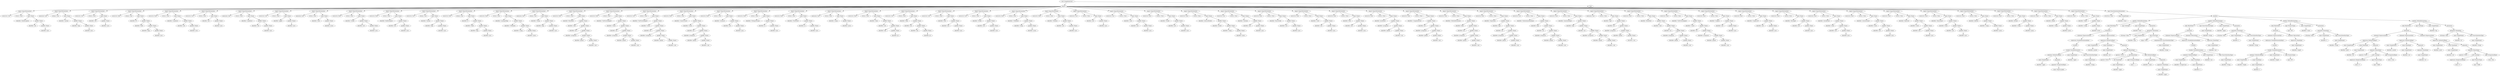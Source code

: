 digraph {
n0 [label="root (CompilationUnit)"];
n1 [label="imports"];
n0 -> n1;
n2 [label="import (ImportDeclaration)"];
n1 -> n2;
n3 [label="isAsterisk='true'"];
n2 -> n3;
n4 [label="isStatic='false'"];
n2 -> n4;
n5 [label="name (Name)"];
n2 -> n5;
n6 [label="identifier='BindException'"];
n5 -> n6;
n7 [label="qualifier (Name)"];
n5 -> n7;
n8 [label="identifier='net'"];
n7 -> n8;
n9 [label="qualifier (Name)"];
n7 -> n9;
n10 [label="identifier='java'"];
n9 -> n10;
n11 [label="import (ImportDeclaration)"];
n1 -> n11;
n12 [label="isAsterisk='true'"];
n11 -> n12;
n13 [label="isStatic='true'"];
n11 -> n13;
n14 [label="name (Name)"];
n11 -> n14;
n15 [label="identifier='System'"];
n14 -> n15;
n16 [label="qualifier (Name)"];
n14 -> n16;
n17 [label="identifier='lang'"];
n16 -> n17;
n18 [label="qualifier (Name)"];
n16 -> n18;
n19 [label="identifier='java'"];
n18 -> n19;
n20 [label="import (ImportDeclaration)"];
n1 -> n20;
n21 [label="isAsterisk='true'"];
n20 -> n21;
n22 [label="isStatic='false'"];
n20 -> n22;
n23 [label="name (Name)"];
n20 -> n23;
n24 [label="identifier='util'"];
n23 -> n24;
n25 [label="qualifier (Name)"];
n23 -> n25;
n26 [label="identifier='java'"];
n25 -> n26;
n27 [label="import (ImportDeclaration)"];
n1 -> n27;
n28 [label="isAsterisk='false'"];
n27 -> n28;
n29 [label="isStatic='true'"];
n27 -> n29;
n30 [label="name (Name)"];
n27 -> n30;
n31 [label="identifier='PI'"];
n30 -> n31;
n32 [label="qualifier (Name)"];
n30 -> n32;
n33 [label="identifier='Math'"];
n32 -> n33;
n34 [label="qualifier (Name)"];
n32 -> n34;
n35 [label="identifier='lang'"];
n34 -> n35;
n36 [label="qualifier (Name)"];
n34 -> n36;
n37 [label="identifier='java'"];
n36 -> n37;
n38 [label="import (ImportDeclaration)"];
n1 -> n38;
n39 [label="isAsterisk='false'"];
n38 -> n39;
n40 [label="isStatic='false'"];
n38 -> n40;
n41 [label="name (Name)"];
n38 -> n41;
n42 [label="identifier='LinkedList'"];
n41 -> n42;
n43 [label="qualifier (Name)"];
n41 -> n43;
n44 [label="identifier='util'"];
n43 -> n44;
n45 [label="qualifier (Name)"];
n43 -> n45;
n46 [label="identifier='java'"];
n45 -> n46;
n47 [label="import (ImportDeclaration)"];
n1 -> n47;
n48 [label="isAsterisk='true'"];
n47 -> n48;
n49 [label="isStatic='false'"];
n47 -> n49;
n50 [label="name (Name)"];
n47 -> n50;
n51 [label="identifier='net'"];
n50 -> n51;
n52 [label="qualifier (Name)"];
n50 -> n52;
n53 [label="identifier='java'"];
n52 -> n53;
n54 [label="import (ImportDeclaration)"];
n1 -> n54;
n55 [label="isAsterisk='true'"];
n54 -> n55;
n56 [label="isStatic='false'"];
n54 -> n56;
n57 [label="name (Name)"];
n54 -> n57;
n58 [label="identifier='LinkedList'"];
n57 -> n58;
n59 [label="qualifier (Name)"];
n57 -> n59;
n60 [label="identifier='util'"];
n59 -> n60;
n61 [label="qualifier (Name)"];
n59 -> n61;
n62 [label="identifier='java'"];
n61 -> n62;
n63 [label="import (ImportDeclaration)"];
n1 -> n63;
n64 [label="isAsterisk='true'"];
n63 -> n64;
n65 [label="isStatic='false'"];
n63 -> n65;
n66 [label="name (Name)"];
n63 -> n66;
n67 [label="identifier='applet'"];
n66 -> n67;
n68 [label="qualifier (Name)"];
n66 -> n68;
n69 [label="identifier='java'"];
n68 -> n69;
n70 [label="import (ImportDeclaration)"];
n1 -> n70;
n71 [label="isAsterisk='true'"];
n70 -> n71;
n72 [label="isStatic='false'"];
n70 -> n72;
n73 [label="name (Name)"];
n70 -> n73;
n74 [label="identifier='tools'"];
n73 -> n74;
n75 [label="qualifier (Name)"];
n73 -> n75;
n76 [label="identifier='javax'"];
n75 -> n76;
n77 [label="import (ImportDeclaration)"];
n1 -> n77;
n78 [label="isAsterisk='false'"];
n77 -> n78;
n79 [label="isStatic='false'"];
n77 -> n79;
n80 [label="name (Name)"];
n77 -> n80;
n81 [label="identifier='Socket'"];
n80 -> n81;
n82 [label="qualifier (Name)"];
n80 -> n82;
n83 [label="identifier='net'"];
n82 -> n83;
n84 [label="qualifier (Name)"];
n82 -> n84;
n85 [label="identifier='java'"];
n84 -> n85;
n86 [label="import (ImportDeclaration)"];
n1 -> n86;
n87 [label="isAsterisk='false'"];
n86 -> n87;
n88 [label="isStatic='false'"];
n86 -> n88;
n89 [label="name (Name)"];
n86 -> n89;
n90 [label="identifier='BindException'"];
n89 -> n90;
n91 [label="qualifier (Name)"];
n89 -> n91;
n92 [label="identifier='net'"];
n91 -> n92;
n93 [label="qualifier (Name)"];
n91 -> n93;
n94 [label="identifier='java'"];
n93 -> n94;
n95 [label="import (ImportDeclaration)"];
n1 -> n95;
n96 [label="isAsterisk='true'"];
n95 -> n96;
n97 [label="isStatic='true'"];
n95 -> n97;
n98 [label="name (Name)"];
n95 -> n98;
n99 [label="identifier='System'"];
n98 -> n99;
n100 [label="qualifier (Name)"];
n98 -> n100;
n101 [label="identifier='lang'"];
n100 -> n101;
n102 [label="qualifier (Name)"];
n100 -> n102;
n103 [label="identifier='java'"];
n102 -> n103;
n104 [label="import (ImportDeclaration)"];
n1 -> n104;
n105 [label="isAsterisk='false'"];
n104 -> n105;
n106 [label="isStatic='true'"];
n104 -> n106;
n107 [label="name (Name)"];
n104 -> n107;
n108 [label="identifier='E'"];
n107 -> n108;
n109 [label="qualifier (Name)"];
n107 -> n109;
n110 [label="identifier='Math'"];
n109 -> n110;
n111 [label="qualifier (Name)"];
n109 -> n111;
n112 [label="identifier='lang'"];
n111 -> n112;
n113 [label="qualifier (Name)"];
n111 -> n113;
n114 [label="identifier='java'"];
n113 -> n114;
n115 [label="import (ImportDeclaration)"];
n1 -> n115;
n116 [label="isAsterisk='false'"];
n115 -> n116;
n117 [label="isStatic='false'"];
n115 -> n117;
n118 [label="name (Name)"];
n115 -> n118;
n119 [label="identifier='LazyInputMap'"];
n118 -> n119;
n120 [label="qualifier (Name)"];
n118 -> n120;
n121 [label="identifier='UIDefaults'"];
n120 -> n121;
n122 [label="qualifier (Name)"];
n120 -> n122;
n123 [label="identifier='swing'"];
n122 -> n123;
n124 [label="qualifier (Name)"];
n122 -> n124;
n125 [label="identifier='javax'"];
n124 -> n125;
n126 [label="import (ImportDeclaration)"];
n1 -> n126;
n127 [label="isAsterisk='true'"];
n126 -> n127;
n128 [label="isStatic='true'"];
n126 -> n128;
n129 [label="name (Name)"];
n126 -> n129;
n130 [label="identifier='String'"];
n129 -> n130;
n131 [label="qualifier (Name)"];
n129 -> n131;
n132 [label="identifier='lang'"];
n131 -> n132;
n133 [label="qualifier (Name)"];
n131 -> n133;
n134 [label="identifier='java'"];
n133 -> n134;
n135 [label="import (ImportDeclaration)"];
n1 -> n135;
n136 [label="isAsterisk='false'"];
n135 -> n136;
n137 [label="isStatic='false'"];
n135 -> n137;
n138 [label="name (Name)"];
n135 -> n138;
n139 [label="identifier='BlockStmt'"];
n138 -> n139;
n140 [label="qualifier (Name)"];
n138 -> n140;
n141 [label="identifier='stmt'"];
n140 -> n141;
n142 [label="qualifier (Name)"];
n140 -> n142;
n143 [label="identifier='ast'"];
n142 -> n143;
n144 [label="qualifier (Name)"];
n142 -> n144;
n145 [label="identifier='javaparser'"];
n144 -> n145;
n146 [label="qualifier (Name)"];
n144 -> n146;
n147 [label="identifier='github'"];
n146 -> n147;
n148 [label="qualifier (Name)"];
n146 -> n148;
n149 [label="identifier='com'"];
n148 -> n149;
n150 [label="import (ImportDeclaration)"];
n1 -> n150;
n151 [label="isAsterisk='false'"];
n150 -> n151;
n152 [label="isStatic='false'"];
n150 -> n152;
n153 [label="name (Name)"];
n150 -> n153;
n154 [label="identifier='VoidVisitorAdapter'"];
n153 -> n154;
n155 [label="qualifier (Name)"];
n153 -> n155;
n156 [label="identifier='visitor'"];
n155 -> n156;
n157 [label="qualifier (Name)"];
n155 -> n157;
n158 [label="identifier='ast'"];
n157 -> n158;
n159 [label="qualifier (Name)"];
n157 -> n159;
n160 [label="identifier='javaparser'"];
n159 -> n160;
n161 [label="qualifier (Name)"];
n159 -> n161;
n162 [label="identifier='github'"];
n161 -> n162;
n163 [label="qualifier (Name)"];
n161 -> n163;
n164 [label="identifier='com'"];
n163 -> n164;
n165 [label="import (ImportDeclaration)"];
n1 -> n165;
n166 [label="isAsterisk='true'"];
n165 -> n166;
n167 [label="isStatic='false'"];
n165 -> n167;
n168 [label="name (Name)"];
n165 -> n168;
n169 [label="identifier='VoidVisitorAdapter'"];
n168 -> n169;
n170 [label="qualifier (Name)"];
n168 -> n170;
n171 [label="identifier='visitor'"];
n170 -> n171;
n172 [label="qualifier (Name)"];
n170 -> n172;
n173 [label="identifier='ast'"];
n172 -> n173;
n174 [label="qualifier (Name)"];
n172 -> n174;
n175 [label="identifier='javaparser'"];
n174 -> n175;
n176 [label="qualifier (Name)"];
n174 -> n176;
n177 [label="identifier='github'"];
n176 -> n177;
n178 [label="qualifier (Name)"];
n176 -> n178;
n179 [label="identifier='com'"];
n178 -> n179;
n180 [label="import (ImportDeclaration)"];
n1 -> n180;
n181 [label="isAsterisk='false'"];
n180 -> n181;
n182 [label="isStatic='false'"];
n180 -> n182;
n183 [label="name (Name)"];
n180 -> n183;
n184 [label="identifier='GenericVisitor'"];
n183 -> n184;
n185 [label="qualifier (Name)"];
n183 -> n185;
n186 [label="identifier='visitor'"];
n185 -> n186;
n187 [label="qualifier (Name)"];
n185 -> n187;
n188 [label="identifier='ast'"];
n187 -> n188;
n189 [label="qualifier (Name)"];
n187 -> n189;
n190 [label="identifier='javaparser'"];
n189 -> n190;
n191 [label="qualifier (Name)"];
n189 -> n191;
n192 [label="identifier='github'"];
n191 -> n192;
n193 [label="qualifier (Name)"];
n191 -> n193;
n194 [label="identifier='com'"];
n193 -> n194;
n195 [label="import (ImportDeclaration)"];
n1 -> n195;
n196 [label="isAsterisk='false'"];
n195 -> n196;
n197 [label="isStatic='false'"];
n195 -> n197;
n198 [label="name (Name)"];
n195 -> n198;
n199 [label="identifier='ArrayList'"];
n198 -> n199;
n200 [label="qualifier (Name)"];
n198 -> n200;
n201 [label="identifier='util'"];
n200 -> n201;
n202 [label="qualifier (Name)"];
n200 -> n202;
n203 [label="identifier='java'"];
n202 -> n203;
n204 [label="import (ImportDeclaration)"];
n1 -> n204;
n205 [label="isAsterisk='false'"];
n204 -> n205;
n206 [label="isStatic='false'"];
n204 -> n206;
n207 [label="name (Name)"];
n204 -> n207;
n208 [label="identifier='FileInputStream'"];
n207 -> n208;
n209 [label="qualifier (Name)"];
n207 -> n209;
n210 [label="identifier='io'"];
n209 -> n210;
n211 [label="qualifier (Name)"];
n209 -> n211;
n212 [label="identifier='java'"];
n211 -> n212;
n213 [label="import (ImportDeclaration)"];
n1 -> n213;
n214 [label="isAsterisk='false'"];
n213 -> n214;
n215 [label="isStatic='false'"];
n213 -> n215;
n216 [label="name (Name)"];
n213 -> n216;
n217 [label="identifier='PrintWriter'"];
n216 -> n217;
n218 [label="qualifier (Name)"];
n216 -> n218;
n219 [label="identifier='io'"];
n218 -> n219;
n220 [label="qualifier (Name)"];
n218 -> n220;
n221 [label="identifier='java'"];
n220 -> n221;
n222 [label="import (ImportDeclaration)"];
n1 -> n222;
n223 [label="isAsterisk='true'"];
n222 -> n223;
n224 [label="isStatic='false'"];
n222 -> n224;
n225 [label="name (Name)"];
n222 -> n225;
n226 [label="identifier='swing'"];
n225 -> n226;
n227 [label="qualifier (Name)"];
n225 -> n227;
n228 [label="identifier='javax'"];
n227 -> n228;
n229 [label="import (ImportDeclaration)"];
n1 -> n229;
n230 [label="isAsterisk='false'"];
n229 -> n230;
n231 [label="isStatic='false'"];
n229 -> n231;
n232 [label="name (Name)"];
n229 -> n232;
n233 [label="identifier='Main'"];
n232 -> n233;
n234 [label="qualifier (Name)"];
n232 -> n234;
n235 [label="identifier='wat'"];
n234 -> n235;
n236 [label="qualifier (Name)"];
n234 -> n236;
n237 [label="identifier='edu'"];
n236 -> n237;
n238 [label="qualifier (Name)"];
n236 -> n238;
n239 [label="identifier='pl'"];
n238 -> n239;
n240 [label="import (ImportDeclaration)"];
n1 -> n240;
n241 [label="isAsterisk='true'"];
n240 -> n241;
n242 [label="isStatic='false'"];
n240 -> n242;
n243 [label="name (Name)"];
n240 -> n243;
n244 [label="identifier='Main'"];
n243 -> n244;
n245 [label="qualifier (Name)"];
n243 -> n245;
n246 [label="identifier='wat'"];
n245 -> n246;
n247 [label="qualifier (Name)"];
n245 -> n247;
n248 [label="identifier='edu'"];
n247 -> n248;
n249 [label="qualifier (Name)"];
n247 -> n249;
n250 [label="identifier='pl'"];
n249 -> n250;
n251 [label="import (ImportDeclaration)"];
n1 -> n251;
n252 [label="isAsterisk='true'"];
n251 -> n252;
n253 [label="isStatic='false'"];
n251 -> n253;
n254 [label="name (Name)"];
n251 -> n254;
n255 [label="identifier='Font'"];
n254 -> n255;
n256 [label="qualifier (Name)"];
n254 -> n256;
n257 [label="identifier='awt'"];
n256 -> n257;
n258 [label="qualifier (Name)"];
n256 -> n258;
n259 [label="identifier='java'"];
n258 -> n259;
n260 [label="import (ImportDeclaration)"];
n1 -> n260;
n261 [label="isAsterisk='true'"];
n260 -> n261;
n262 [label="isStatic='false'"];
n260 -> n262;
n263 [label="name (Name)"];
n260 -> n263;
n264 [label="identifier='Stroke'"];
n263 -> n264;
n265 [label="qualifier (Name)"];
n263 -> n265;
n266 [label="identifier='awt'"];
n265 -> n266;
n267 [label="qualifier (Name)"];
n265 -> n267;
n268 [label="identifier='java'"];
n267 -> n268;
n269 [label="import (ImportDeclaration)"];
n1 -> n269;
n270 [label="isAsterisk='false'"];
n269 -> n270;
n271 [label="isStatic='false'"];
n269 -> n271;
n272 [label="name (Name)"];
n269 -> n272;
n273 [label="identifier='UIDefaults'"];
n272 -> n273;
n274 [label="qualifier (Name)"];
n272 -> n274;
n275 [label="identifier='swing'"];
n274 -> n275;
n276 [label="qualifier (Name)"];
n274 -> n276;
n277 [label="identifier='javax'"];
n276 -> n277;
n278 [label="import (ImportDeclaration)"];
n1 -> n278;
n279 [label="isAsterisk='false'"];
n278 -> n279;
n280 [label="isStatic='false'"];
n278 -> n280;
n281 [label="name (Name)"];
n278 -> n281;
n282 [label="identifier='TextArea'"];
n281 -> n282;
n283 [label="qualifier (Name)"];
n281 -> n283;
n284 [label="identifier='awt'"];
n283 -> n284;
n285 [label="qualifier (Name)"];
n283 -> n285;
n286 [label="identifier='java'"];
n285 -> n286;
n287 [label="import (ImportDeclaration)"];
n1 -> n287;
n288 [label="isAsterisk='true'"];
n287 -> n288;
n289 [label="isStatic='false'"];
n287 -> n289;
n290 [label="name (Name)"];
n287 -> n290;
n291 [label="identifier='awt'"];
n290 -> n291;
n292 [label="qualifier (Name)"];
n290 -> n292;
n293 [label="identifier='java'"];
n292 -> n293;
n294 [label="import (ImportDeclaration)"];
n1 -> n294;
n295 [label="isAsterisk='true'"];
n294 -> n295;
n296 [label="isStatic='false'"];
n294 -> n296;
n297 [label="name (Name)"];
n294 -> n297;
n298 [label="identifier='color'"];
n297 -> n298;
n299 [label="qualifier (Name)"];
n297 -> n299;
n300 [label="identifier='awt'"];
n299 -> n300;
n301 [label="qualifier (Name)"];
n299 -> n301;
n302 [label="identifier='java'"];
n301 -> n302;
n303 [label="import (ImportDeclaration)"];
n1 -> n303;
n304 [label="isAsterisk='false'"];
n303 -> n304;
n305 [label="isStatic='false'"];
n303 -> n305;
n306 [label="name (Name)"];
n303 -> n306;
n307 [label="identifier='Stroke'"];
n306 -> n307;
n308 [label="qualifier (Name)"];
n306 -> n308;
n309 [label="identifier='awt'"];
n308 -> n309;
n310 [label="qualifier (Name)"];
n308 -> n310;
n311 [label="identifier='java'"];
n310 -> n311;
n312 [label="import (ImportDeclaration)"];
n1 -> n312;
n313 [label="isAsterisk='false'"];
n312 -> n313;
n314 [label="isStatic='false'"];
n312 -> n314;
n315 [label="name (Name)"];
n312 -> n315;
n316 [label="identifier='AbstractBorder'"];
n315 -> n316;
n317 [label="qualifier (Name)"];
n315 -> n317;
n318 [label="identifier='border'"];
n317 -> n318;
n319 [label="qualifier (Name)"];
n317 -> n319;
n320 [label="identifier='swing'"];
n319 -> n320;
n321 [label="qualifier (Name)"];
n319 -> n321;
n322 [label="identifier='javax'"];
n321 -> n322;
n323 [label="import (ImportDeclaration)"];
n1 -> n323;
n324 [label="isAsterisk='true'"];
n323 -> n324;
n325 [label="isStatic='false'"];
n323 -> n325;
n326 [label="name (Name)"];
n323 -> n326;
n327 [label="identifier='TextArea'"];
n326 -> n327;
n328 [label="qualifier (Name)"];
n326 -> n328;
n329 [label="identifier='awt'"];
n328 -> n329;
n330 [label="qualifier (Name)"];
n328 -> n330;
n331 [label="identifier='java'"];
n330 -> n331;
n332 [label="import (ImportDeclaration)"];
n1 -> n332;
n333 [label="isAsterisk='false'"];
n332 -> n333;
n334 [label="isStatic='false'"];
n332 -> n334;
n335 [label="name (Name)"];
n332 -> n335;
n336 [label="identifier='BasicStroke'"];
n335 -> n336;
n337 [label="qualifier (Name)"];
n335 -> n337;
n338 [label="identifier='awt'"];
n337 -> n338;
n339 [label="qualifier (Name)"];
n337 -> n339;
n340 [label="identifier='java'"];
n339 -> n340;
n341 [label="import (ImportDeclaration)"];
n1 -> n341;
n342 [label="isAsterisk='false'"];
n341 -> n342;
n343 [label="isStatic='false'"];
n341 -> n343;
n344 [label="name (Name)"];
n341 -> n344;
n345 [label="identifier='Color'"];
n344 -> n345;
n346 [label="qualifier (Name)"];
n344 -> n346;
n347 [label="identifier='awt'"];
n346 -> n347;
n348 [label="qualifier (Name)"];
n346 -> n348;
n349 [label="identifier='java'"];
n348 -> n349;
n350 [label="import (ImportDeclaration)"];
n1 -> n350;
n351 [label="isAsterisk='false'"];
n350 -> n351;
n352 [label="isStatic='false'"];
n350 -> n352;
n353 [label="name (Name)"];
n350 -> n353;
n354 [label="identifier='Font'"];
n353 -> n354;
n355 [label="qualifier (Name)"];
n353 -> n355;
n356 [label="identifier='awt'"];
n355 -> n356;
n357 [label="qualifier (Name)"];
n355 -> n357;
n358 [label="identifier='java'"];
n357 -> n358;
n359 [label="import (ImportDeclaration)"];
n1 -> n359;
n360 [label="isAsterisk='false'"];
n359 -> n360;
n361 [label="isStatic='false'"];
n359 -> n361;
n362 [label="name (Name)"];
n359 -> n362;
n363 [label="identifier='JavaParser'"];
n362 -> n363;
n364 [label="qualifier (Name)"];
n362 -> n364;
n365 [label="identifier='javaparser'"];
n364 -> n365;
n366 [label="qualifier (Name)"];
n364 -> n366;
n367 [label="identifier='github'"];
n366 -> n367;
n368 [label="qualifier (Name)"];
n366 -> n368;
n369 [label="identifier='com'"];
n368 -> n369;
n370 [label="import (ImportDeclaration)"];
n1 -> n370;
n371 [label="isAsterisk='false'"];
n370 -> n371;
n372 [label="isStatic='false'"];
n370 -> n372;
n373 [label="name (Name)"];
n370 -> n373;
n374 [label="identifier='CompilationUnit'"];
n373 -> n374;
n375 [label="qualifier (Name)"];
n373 -> n375;
n376 [label="identifier='ast'"];
n375 -> n376;
n377 [label="qualifier (Name)"];
n375 -> n377;
n378 [label="identifier='javaparser'"];
n377 -> n378;
n379 [label="qualifier (Name)"];
n377 -> n379;
n380 [label="identifier='github'"];
n379 -> n380;
n381 [label="qualifier (Name)"];
n379 -> n381;
n382 [label="identifier='com'"];
n381 -> n382;
n383 [label="import (ImportDeclaration)"];
n1 -> n383;
n384 [label="isAsterisk='false'"];
n383 -> n384;
n385 [label="isStatic='false'"];
n383 -> n385;
n386 [label="name (Name)"];
n383 -> n386;
n387 [label="identifier='MethodDeclaration'"];
n386 -> n387;
n388 [label="qualifier (Name)"];
n386 -> n388;
n389 [label="identifier='body'"];
n388 -> n389;
n390 [label="qualifier (Name)"];
n388 -> n390;
n391 [label="identifier='ast'"];
n390 -> n391;
n392 [label="qualifier (Name)"];
n390 -> n392;
n393 [label="identifier='javaparser'"];
n392 -> n393;
n394 [label="qualifier (Name)"];
n392 -> n394;
n395 [label="identifier='github'"];
n394 -> n395;
n396 [label="qualifier (Name)"];
n394 -> n396;
n397 [label="identifier='com'"];
n396 -> n397;
n398 [label="import (ImportDeclaration)"];
n1 -> n398;
n399 [label="isAsterisk='false'"];
n398 -> n399;
n400 [label="isStatic='false'"];
n398 -> n400;
n401 [label="name (Name)"];
n398 -> n401;
n402 [label="identifier='Expression'"];
n401 -> n402;
n403 [label="qualifier (Name)"];
n401 -> n403;
n404 [label="identifier='expr'"];
n403 -> n404;
n405 [label="qualifier (Name)"];
n403 -> n405;
n406 [label="identifier='ast'"];
n405 -> n406;
n407 [label="qualifier (Name)"];
n405 -> n407;
n408 [label="identifier='javaparser'"];
n407 -> n408;
n409 [label="qualifier (Name)"];
n407 -> n409;
n410 [label="identifier='github'"];
n409 -> n410;
n411 [label="qualifier (Name)"];
n409 -> n411;
n412 [label="identifier='com'"];
n411 -> n412;
n413 [label="import (ImportDeclaration)"];
n1 -> n413;
n414 [label="isAsterisk='true'"];
n413 -> n414;
n415 [label="isStatic='false'"];
n413 -> n415;
n416 [label="name (Name)"];
n413 -> n416;
n417 [label="identifier='MarkerAnnotationExpr'"];
n416 -> n417;
n418 [label="qualifier (Name)"];
n416 -> n418;
n419 [label="identifier='expr'"];
n418 -> n419;
n420 [label="qualifier (Name)"];
n418 -> n420;
n421 [label="identifier='ast'"];
n420 -> n421;
n422 [label="qualifier (Name)"];
n420 -> n422;
n423 [label="identifier='javaparser'"];
n422 -> n423;
n424 [label="qualifier (Name)"];
n422 -> n424;
n425 [label="identifier='github'"];
n424 -> n425;
n426 [label="qualifier (Name)"];
n424 -> n426;
n427 [label="identifier='com'"];
n426 -> n427;
n428 [label="import (ImportDeclaration)"];
n1 -> n428;
n429 [label="isAsterisk='false'"];
n428 -> n429;
n430 [label="isStatic='false'"];
n428 -> n430;
n431 [label="name (Name)"];
n428 -> n431;
n432 [label="identifier='AnnotationExpr'"];
n431 -> n432;
n433 [label="qualifier (Name)"];
n431 -> n433;
n434 [label="identifier='expr'"];
n433 -> n434;
n435 [label="qualifier (Name)"];
n433 -> n435;
n436 [label="identifier='ast'"];
n435 -> n436;
n437 [label="qualifier (Name)"];
n435 -> n437;
n438 [label="identifier='javaparser'"];
n437 -> n438;
n439 [label="qualifier (Name)"];
n437 -> n439;
n440 [label="identifier='github'"];
n439 -> n440;
n441 [label="qualifier (Name)"];
n439 -> n441;
n442 [label="identifier='com'"];
n441 -> n442;
n443 [label="import (ImportDeclaration)"];
n1 -> n443;
n444 [label="isAsterisk='true'"];
n443 -> n444;
n445 [label="isStatic='false'"];
n443 -> n445;
n446 [label="name (Name)"];
n443 -> n446;
n447 [label="identifier='expr'"];
n446 -> n447;
n448 [label="qualifier (Name)"];
n446 -> n448;
n449 [label="identifier='ast'"];
n448 -> n449;
n450 [label="qualifier (Name)"];
n448 -> n450;
n451 [label="identifier='javaparser'"];
n450 -> n451;
n452 [label="qualifier (Name)"];
n450 -> n452;
n453 [label="identifier='github'"];
n452 -> n453;
n454 [label="qualifier (Name)"];
n452 -> n454;
n455 [label="identifier='com'"];
n454 -> n455;
n456 [label="import (ImportDeclaration)"];
n1 -> n456;
n457 [label="isAsterisk='false'"];
n456 -> n457;
n458 [label="isStatic='false'"];
n456 -> n458;
n459 [label="name (Name)"];
n456 -> n459;
n460 [label="identifier='BlockStmt'"];
n459 -> n460;
n461 [label="qualifier (Name)"];
n459 -> n461;
n462 [label="identifier='stmt'"];
n461 -> n462;
n463 [label="qualifier (Name)"];
n461 -> n463;
n464 [label="identifier='ast'"];
n463 -> n464;
n465 [label="qualifier (Name)"];
n463 -> n465;
n466 [label="identifier='javaparser'"];
n465 -> n466;
n467 [label="qualifier (Name)"];
n465 -> n467;
n468 [label="identifier='github'"];
n467 -> n468;
n469 [label="qualifier (Name)"];
n467 -> n469;
n470 [label="identifier='com'"];
n469 -> n470;
n471 [label="import (ImportDeclaration)"];
n1 -> n471;
n472 [label="isAsterisk='false'"];
n471 -> n472;
n473 [label="isStatic='false'"];
n471 -> n473;
n474 [label="name (Name)"];
n471 -> n474;
n475 [label="identifier='VoidVisitorAdapter'"];
n474 -> n475;
n476 [label="qualifier (Name)"];
n474 -> n476;
n477 [label="identifier='visitor'"];
n476 -> n477;
n478 [label="qualifier (Name)"];
n476 -> n478;
n479 [label="identifier='ast'"];
n478 -> n479;
n480 [label="qualifier (Name)"];
n478 -> n480;
n481 [label="identifier='javaparser'"];
n480 -> n481;
n482 [label="qualifier (Name)"];
n480 -> n482;
n483 [label="identifier='github'"];
n482 -> n483;
n484 [label="qualifier (Name)"];
n482 -> n484;
n485 [label="identifier='com'"];
n484 -> n485;
n486 [label="import (ImportDeclaration)"];
n1 -> n486;
n487 [label="isAsterisk='false'"];
n486 -> n487;
n488 [label="isStatic='false'"];
n486 -> n488;
n489 [label="name (Name)"];
n486 -> n489;
n490 [label="identifier='Graphics'"];
n489 -> n490;
n491 [label="qualifier (Name)"];
n489 -> n491;
n492 [label="identifier='awt'"];
n491 -> n492;
n493 [label="qualifier (Name)"];
n491 -> n493;
n494 [label="identifier='java'"];
n493 -> n494;
n495 [label="import (ImportDeclaration)"];
n1 -> n495;
n496 [label="isAsterisk='false'"];
n495 -> n496;
n497 [label="isStatic='false'"];
n495 -> n497;
n498 [label="name (Name)"];
n495 -> n498;
n499 [label="identifier='Graphics2D'"];
n498 -> n499;
n500 [label="qualifier (Name)"];
n498 -> n500;
n501 [label="identifier='awt'"];
n500 -> n501;
n502 [label="qualifier (Name)"];
n500 -> n502;
n503 [label="identifier='java'"];
n502 -> n503;
n504 [label="import (ImportDeclaration)"];
n1 -> n504;
n505 [label="isAsterisk='false'"];
n504 -> n505;
n506 [label="isStatic='false'"];
n504 -> n506;
n507 [label="name (Name)"];
n504 -> n507;
n508 [label="identifier='Rectangle'"];
n507 -> n508;
n509 [label="qualifier (Name)"];
n507 -> n509;
n510 [label="identifier='awt'"];
n509 -> n510;
n511 [label="qualifier (Name)"];
n509 -> n511;
n512 [label="identifier='java'"];
n511 -> n512;
n513 [label="import (ImportDeclaration)"];
n1 -> n513;
n514 [label="isAsterisk='false'"];
n513 -> n514;
n515 [label="isStatic='false'"];
n513 -> n515;
n516 [label="name (Name)"];
n513 -> n516;
n517 [label="identifier='ActionEvent'"];
n516 -> n517;
n518 [label="qualifier (Name)"];
n516 -> n518;
n519 [label="identifier='event'"];
n518 -> n519;
n520 [label="qualifier (Name)"];
n518 -> n520;
n521 [label="identifier='awt'"];
n520 -> n521;
n522 [label="qualifier (Name)"];
n520 -> n522;
n523 [label="identifier='java'"];
n522 -> n523;
n524 [label="import (ImportDeclaration)"];
n1 -> n524;
n525 [label="isAsterisk='false'"];
n524 -> n525;
n526 [label="isStatic='false'"];
n524 -> n526;
n527 [label="name (Name)"];
n524 -> n527;
n528 [label="identifier='ActionListener'"];
n527 -> n528;
n529 [label="qualifier (Name)"];
n527 -> n529;
n530 [label="identifier='event'"];
n529 -> n530;
n531 [label="qualifier (Name)"];
n529 -> n531;
n532 [label="identifier='awt'"];
n531 -> n532;
n533 [label="qualifier (Name)"];
n531 -> n533;
n534 [label="identifier='java'"];
n533 -> n534;
n535 [label="import (ImportDeclaration)"];
n1 -> n535;
n536 [label="isAsterisk='false'"];
n535 -> n536;
n537 [label="isStatic='false'"];
n535 -> n537;
n538 [label="name (Name)"];
n535 -> n538;
n539 [label="identifier='KeyEvent'"];
n538 -> n539;
n540 [label="qualifier (Name)"];
n538 -> n540;
n541 [label="identifier='event'"];
n540 -> n541;
n542 [label="qualifier (Name)"];
n540 -> n542;
n543 [label="identifier='awt'"];
n542 -> n543;
n544 [label="qualifier (Name)"];
n542 -> n544;
n545 [label="identifier='java'"];
n544 -> n545;
n546 [label="import (ImportDeclaration)"];
n1 -> n546;
n547 [label="isAsterisk='false'"];
n546 -> n547;
n548 [label="isStatic='false'"];
n546 -> n548;
n549 [label="name (Name)"];
n546 -> n549;
n550 [label="identifier='KeyListener'"];
n549 -> n550;
n551 [label="qualifier (Name)"];
n549 -> n551;
n552 [label="identifier='event'"];
n551 -> n552;
n553 [label="qualifier (Name)"];
n551 -> n553;
n554 [label="identifier='awt'"];
n553 -> n554;
n555 [label="qualifier (Name)"];
n553 -> n555;
n556 [label="identifier='java'"];
n555 -> n556;
n557 [label="import (ImportDeclaration)"];
n1 -> n557;
n558 [label="isAsterisk='false'"];
n557 -> n558;
n559 [label="isStatic='false'"];
n557 -> n559;
n560 [label="name (Name)"];
n557 -> n560;
n561 [label="identifier='JButton'"];
n560 -> n561;
n562 [label="qualifier (Name)"];
n560 -> n562;
n563 [label="identifier='swing'"];
n562 -> n563;
n564 [label="qualifier (Name)"];
n562 -> n564;
n565 [label="identifier='javax'"];
n564 -> n565;
n566 [label="import (ImportDeclaration)"];
n1 -> n566;
n567 [label="isAsterisk='false'"];
n566 -> n567;
n568 [label="isStatic='false'"];
n566 -> n568;
n569 [label="name (Name)"];
n566 -> n569;
n570 [label="identifier='JFrame'"];
n569 -> n570;
n571 [label="qualifier (Name)"];
n569 -> n571;
n572 [label="identifier='swing'"];
n571 -> n572;
n573 [label="qualifier (Name)"];
n571 -> n573;
n574 [label="identifier='javax'"];
n573 -> n574;
n575 [label="import (ImportDeclaration)"];
n1 -> n575;
n576 [label="isAsterisk='false'"];
n575 -> n576;
n577 [label="isStatic='false'"];
n575 -> n577;
n578 [label="name (Name)"];
n575 -> n578;
n579 [label="identifier='JPanel'"];
n578 -> n579;
n580 [label="qualifier (Name)"];
n578 -> n580;
n581 [label="identifier='swing'"];
n580 -> n581;
n582 [label="qualifier (Name)"];
n580 -> n582;
n583 [label="identifier='javax'"];
n582 -> n583;
n584 [label="import (ImportDeclaration)"];
n1 -> n584;
n585 [label="isAsterisk='false'"];
n584 -> n585;
n586 [label="isStatic='false'"];
n584 -> n586;
n587 [label="name (Name)"];
n584 -> n587;
n588 [label="identifier='Timer'"];
n587 -> n588;
n589 [label="qualifier (Name)"];
n587 -> n589;
n590 [label="identifier='swing'"];
n589 -> n590;
n591 [label="qualifier (Name)"];
n589 -> n591;
n592 [label="identifier='javax'"];
n591 -> n592;
n593 [label="types"];
n0 -> n593;
n594 [label="type (ClassOrInterfaceDeclaration)"];
n593 -> n594;
n595 [label="isInterface='false'"];
n594 -> n595;
n596 [label="name (SimpleName)"];
n594 -> n596;
n597 [label="identifier='Class'"];
n596 -> n597;
n598 [label="members"];
n594 -> n598;
n599 [label="member (MethodDeclaration)"];
n598 -> n599;
n600 [label="body (BlockStmt)"];
n599 -> n600;
n601 [label="statements"];
n600 -> n601;
n602 [label="statement (ExpressionStmt)"];
n601 -> n602;
n603 [label="expression (VariableDeclarationExpr)"];
n602 -> n603;
n604 [label="variables"];
n603 -> n604;
n605 [label="variable (VariableDeclarator)"];
n604 -> n605;
n606 [label="initializer (MethodCallExpr)"];
n605 -> n606;
n607 [label="name (SimpleName)"];
n606 -> n607;
n608 [label="identifier='upper'"];
n607 -> n608;
n609 [label="arguments"];
n606 -> n609;
n610 [label="argument (StringLiteralExpr)"];
n609 -> n610;
n611 [label="value='Kapusta Jakub'"];
n610 -> n611;
n612 [label="name (SimpleName)"];
n605 -> n612;
n613 [label="identifier='upper'"];
n612 -> n613;
n614 [label="type (ClassOrInterfaceType)"];
n605 -> n614;
n615 [label="name (SimpleName)"];
n614 -> n615;
n616 [label="identifier='String'"];
n615 -> n616;
n617 [label="statement (ExpressionStmt)"];
n601 -> n617;
n618 [label="expression (MethodCallExpr)"];
n617 -> n618;
n619 [label="name (SimpleName)"];
n618 -> n619;
n620 [label="identifier='println'"];
n619 -> n620;
n621 [label="scope (NameExpr)"];
n618 -> n621;
n622 [label="name (SimpleName)"];
n621 -> n622;
n623 [label="identifier='out'"];
n622 -> n623;
n624 [label="arguments"];
n618 -> n624;
n625 [label="argument (BinaryExpr)"];
n624 -> n625;
n626 [label="operator='PLUS'"];
n625 -> n626;
n627 [label="left (BinaryExpr)"];
n625 -> n627;
n628 [label="operator='PLUS'"];
n627 -> n628;
n629 [label="left (NameExpr)"];
n627 -> n629;
n630 [label="name (SimpleName)"];
n629 -> n630;
n631 [label="identifier='upper'"];
n630 -> n631;
n632 [label="right (StringLiteralExpr)"];
n627 -> n632;
n633 [label="value=' = '"];
n632 -> n633;
n634 [label="right (MethodCallExpr)"];
n625 -> n634;
n635 [label="name (SimpleName)"];
n634 -> n635;
n636 [label="identifier='count'"];
n635 -> n636;
n637 [label="arguments"];
n634 -> n637;
n638 [label="argument (NameExpr)"];
n637 -> n638;
n639 [label="name (SimpleName)"];
n638 -> n639;
n640 [label="identifier='upper'"];
n639 -> n640;
n641 [label="type (VoidType)"];
n599 -> n641;
n642 [label="name (SimpleName)"];
n599 -> n642;
n643 [label="identifier='main'"];
n642 -> n643;
n644 [label="parameters"];
n599 -> n644;
n645 [label="parameter (Parameter)"];
n644 -> n645;
n646 [label="isVarArgs='false'"];
n645 -> n646;
n647 [label="name (SimpleName)"];
n645 -> n647;
n648 [label="identifier='args'"];
n647 -> n648;
n649 [label="type (ArrayType)"];
n645 -> n649;
n650 [label="origin='TYPE'"];
n649 -> n650;
n651 [label="componentType (ClassOrInterfaceType)"];
n649 -> n651;
n652 [label="name (SimpleName)"];
n651 -> n652;
n653 [label="identifier='String'"];
n652 -> n653;
n654 [label="member (MethodDeclaration)"];
n598 -> n654;
n655 [label="body (BlockStmt)"];
n654 -> n655;
n656 [label="statements"];
n655 -> n656;
n657 [label="statement (ExpressionStmt)"];
n656 -> n657;
n658 [label="expression (VariableDeclarationExpr)"];
n657 -> n658;
n659 [label="variables"];
n658 -> n659;
n660 [label="variable (VariableDeclarator)"];
n659 -> n660;
n661 [label="initializer (MethodCallExpr)"];
n660 -> n661;
n662 [label="name (SimpleName)"];
n661 -> n662;
n663 [label="identifier='toUpperCase'"];
n662 -> n663;
n664 [label="scope (NameExpr)"];
n661 -> n664;
n665 [label="name (SimpleName)"];
n664 -> n665;
n666 [label="identifier='s'"];
n665 -> n666;
n667 [label="name (SimpleName)"];
n660 -> n667;
n668 [label="identifier='aux'"];
n667 -> n668;
n669 [label="type (ClassOrInterfaceType)"];
n660 -> n669;
n670 [label="name (SimpleName)"];
n669 -> n670;
n671 [label="identifier='String'"];
n670 -> n671;
n672 [label="statement (ReturnStmt)"];
n656 -> n672;
n673 [label="expression (NameExpr)"];
n672 -> n673;
n674 [label="name (SimpleName)"];
n673 -> n674;
n675 [label="identifier='aux'"];
n674 -> n675;
n676 [label="type (ClassOrInterfaceType)"];
n654 -> n676;
n677 [label="name (SimpleName)"];
n676 -> n677;
n678 [label="identifier='String'"];
n677 -> n678;
n679 [label="name (SimpleName)"];
n654 -> n679;
n680 [label="identifier='upper'"];
n679 -> n680;
n681 [label="parameters"];
n654 -> n681;
n682 [label="parameter (Parameter)"];
n681 -> n682;
n683 [label="isVarArgs='false'"];
n682 -> n683;
n684 [label="name (SimpleName)"];
n682 -> n684;
n685 [label="identifier='s'"];
n684 -> n685;
n686 [label="type (ClassOrInterfaceType)"];
n682 -> n686;
n687 [label="name (SimpleName)"];
n686 -> n687;
n688 [label="identifier='String'"];
n687 -> n688;
n689 [label="member (MethodDeclaration)"];
n598 -> n689;
n690 [label="body (BlockStmt)"];
n689 -> n690;
n691 [label="statements"];
n690 -> n691;
n692 [label="statement (ExpressionStmt)"];
n691 -> n692;
n693 [label="expression (VariableDeclarationExpr)"];
n692 -> n693;
n694 [label="variables"];
n693 -> n694;
n695 [label="variable (VariableDeclarator)"];
n694 -> n695;
n696 [label="initializer (MethodCallExpr)"];
n695 -> n696;
n697 [label="name (SimpleName)"];
n696 -> n697;
n698 [label="identifier='length'"];
n697 -> n698;
n699 [label="scope (NameExpr)"];
n696 -> n699;
n700 [label="name (SimpleName)"];
n699 -> n700;
n701 [label="identifier='s'"];
n700 -> n701;
n702 [label="name (SimpleName)"];
n695 -> n702;
n703 [label="identifier='length'"];
n702 -> n703;
n704 [label="type (PrimitiveType)"];
n695 -> n704;
n705 [label="type='INT'"];
n704 -> n705;
n706 [label="statement (ReturnStmt)"];
n691 -> n706;
n707 [label="expression (NameExpr)"];
n706 -> n707;
n708 [label="name (SimpleName)"];
n707 -> n708;
n709 [label="identifier='length'"];
n708 -> n709;
n710 [label="type (PrimitiveType)"];
n689 -> n710;
n711 [label="type='INT'"];
n710 -> n711;
n712 [label="name (SimpleName)"];
n689 -> n712;
n713 [label="identifier='count'"];
n712 -> n713;
n714 [label="parameters"];
n689 -> n714;
n715 [label="parameter (Parameter)"];
n714 -> n715;
n716 [label="isVarArgs='false'"];
n715 -> n716;
n717 [label="name (SimpleName)"];
n715 -> n717;
n718 [label="identifier='s'"];
n717 -> n718;
n719 [label="type (ClassOrInterfaceType)"];
n715 -> n719;
n720 [label="name (SimpleName)"];
n719 -> n720;
n721 [label="identifier='String'"];
n720 -> n721;
n722 [label="member (MethodDeclaration)"];
n598 -> n722;
n723 [label="body (BlockStmt)"];
n722 -> n723;
n724 [label="statements"];
n723 -> n724;
n725 [label="statement (ExpressionStmt)"];
n724 -> n725;
n726 [label="expression (MethodCallExpr)"];
n725 -> n726;
n727 [label="name (SimpleName)"];
n726 -> n727;
n728 [label="identifier='print'"];
n727 -> n728;
n729 [label="scope (NameExpr)"];
n726 -> n729;
n730 [label="name (SimpleName)"];
n729 -> n730;
n731 [label="identifier='out'"];
n730 -> n731;
n732 [label="arguments"];
n726 -> n732;
n733 [label="argument (BinaryExpr)"];
n732 -> n733;
n734 [label="operator='PLUS'"];
n733 -> n734;
n735 [label="left (CastExpr)"];
n733 -> n735;
n736 [label="expression (IntegerLiteralExpr)"];
n735 -> n736;
n737 [label="value='27'"];
n736 -> n737;
n738 [label="type (PrimitiveType)"];
n735 -> n738;
n739 [label="type='CHAR'"];
n738 -> n739;
n740 [label="right (StringLiteralExpr)"];
n733 -> n740;
n741 [label="value='[32m'"];
n740 -> n741;
n742 [label="statement (ExpressionStmt)"];
n724 -> n742;
n743 [label="expression (MethodCallExpr)"];
n742 -> n743;
n744 [label="name (SimpleName)"];
n743 -> n744;
n745 [label="identifier='println'"];
n744 -> n745;
n746 [label="scope (NameExpr)"];
n743 -> n746;
n747 [label="name (SimpleName)"];
n746 -> n747;
n748 [label="identifier='out'"];
n747 -> n748;
n749 [label="arguments"];
n743 -> n749;
n750 [label="argument (NameExpr)"];
n749 -> n750;
n751 [label="name (SimpleName)"];
n750 -> n751;
n752 [label="identifier='str'"];
n751 -> n752;
n753 [label="statement (ExpressionStmt)"];
n724 -> n753;
n754 [label="expression (MethodCallExpr)"];
n753 -> n754;
n755 [label="name (SimpleName)"];
n754 -> n755;
n756 [label="identifier='print'"];
n755 -> n756;
n757 [label="scope (NameExpr)"];
n754 -> n757;
n758 [label="name (SimpleName)"];
n757 -> n758;
n759 [label="identifier='out'"];
n758 -> n759;
n760 [label="arguments"];
n754 -> n760;
n761 [label="argument (BinaryExpr)"];
n760 -> n761;
n762 [label="operator='PLUS'"];
n761 -> n762;
n763 [label="left (CastExpr)"];
n761 -> n763;
n764 [label="expression (IntegerLiteralExpr)"];
n763 -> n764;
n765 [label="value='27'"];
n764 -> n765;
n766 [label="type (PrimitiveType)"];
n763 -> n766;
n767 [label="type='CHAR'"];
n766 -> n767;
n768 [label="right (StringLiteralExpr)"];
n761 -> n768;
n769 [label="value='[0m'"];
n768 -> n769;
n770 [label="type (VoidType)"];
n722 -> n770;
n771 [label="name (SimpleName)"];
n722 -> n771;
n772 [label="identifier='log'"];
n771 -> n772;
n773 [label="parameters"];
n722 -> n773;
n774 [label="parameter (Parameter)"];
n773 -> n774;
n775 [label="isVarArgs='false'"];
n774 -> n775;
n776 [label="name (SimpleName)"];
n774 -> n776;
n777 [label="identifier='str'"];
n776 -> n777;
n778 [label="type (ClassOrInterfaceType)"];
n774 -> n778;
n779 [label="name (SimpleName)"];
n778 -> n779;
n780 [label="identifier='String'"];
n779 -> n780;
}